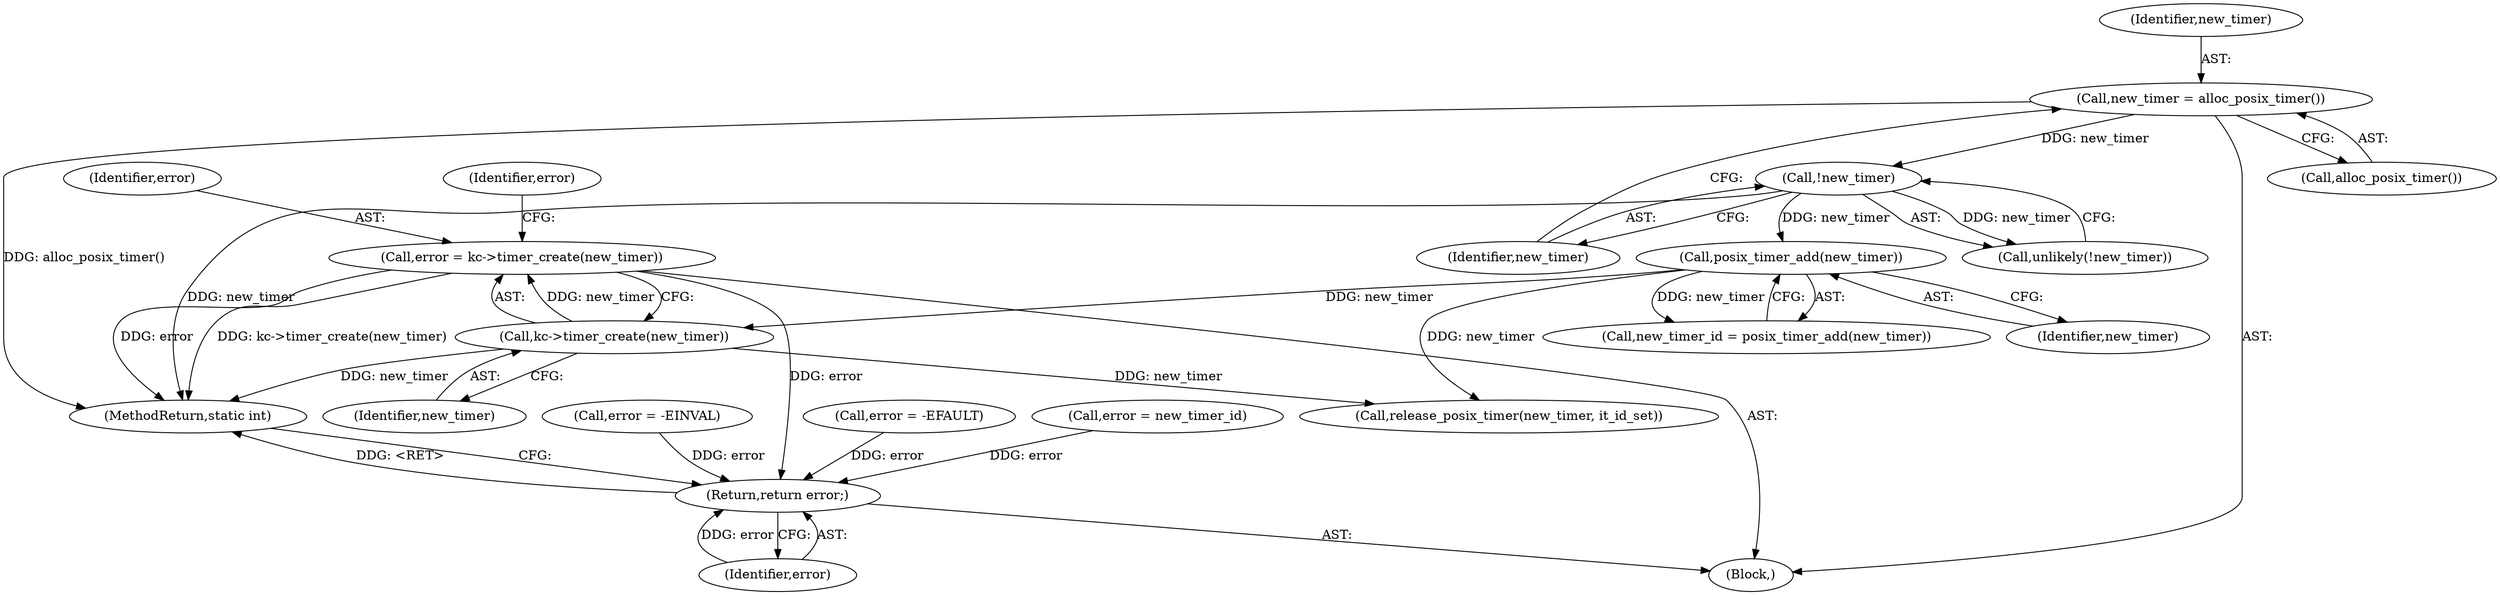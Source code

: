 digraph "0_linux_78c9c4dfbf8c04883941445a195276bb4bb92c76_3@API" {
"1000319" [label="(Call,error = kc->timer_create(new_timer))"];
"1000321" [label="(Call,kc->timer_create(new_timer))"];
"1000149" [label="(Call,posix_timer_add(new_timer))"];
"1000137" [label="(Call,!new_timer)"];
"1000132" [label="(Call,new_timer = alloc_posix_timer())"];
"1000364" [label="(Return,return error;)"];
"1000105" [label="(Block,)"];
"1000322" [label="(Identifier,new_timer)"];
"1000137" [label="(Call,!new_timer)"];
"1000150" [label="(Identifier,new_timer)"];
"1000319" [label="(Call,error = kc->timer_create(new_timer))"];
"1000320" [label="(Identifier,error)"];
"1000364" [label="(Return,return error;)"];
"1000204" [label="(Call,error = -EINVAL)"];
"1000136" [label="(Call,unlikely(!new_timer))"];
"1000147" [label="(Call,new_timer_id = posix_timer_add(new_timer))"];
"1000134" [label="(Call,alloc_posix_timer())"];
"1000321" [label="(Call,kc->timer_create(new_timer))"];
"1000138" [label="(Identifier,new_timer)"];
"1000132" [label="(Call,new_timer = alloc_posix_timer())"];
"1000314" [label="(Call,error = -EFAULT)"];
"1000324" [label="(Identifier,error)"];
"1000365" [label="(Identifier,error)"];
"1000149" [label="(Call,posix_timer_add(new_timer))"];
"1000156" [label="(Call,error = new_timer_id)"];
"1000366" [label="(MethodReturn,static int)"];
"1000361" [label="(Call,release_posix_timer(new_timer, it_id_set))"];
"1000133" [label="(Identifier,new_timer)"];
"1000319" -> "1000105"  [label="AST: "];
"1000319" -> "1000321"  [label="CFG: "];
"1000320" -> "1000319"  [label="AST: "];
"1000321" -> "1000319"  [label="AST: "];
"1000324" -> "1000319"  [label="CFG: "];
"1000319" -> "1000366"  [label="DDG: kc->timer_create(new_timer)"];
"1000319" -> "1000366"  [label="DDG: error"];
"1000321" -> "1000319"  [label="DDG: new_timer"];
"1000319" -> "1000364"  [label="DDG: error"];
"1000321" -> "1000322"  [label="CFG: "];
"1000322" -> "1000321"  [label="AST: "];
"1000321" -> "1000366"  [label="DDG: new_timer"];
"1000149" -> "1000321"  [label="DDG: new_timer"];
"1000321" -> "1000361"  [label="DDG: new_timer"];
"1000149" -> "1000147"  [label="AST: "];
"1000149" -> "1000150"  [label="CFG: "];
"1000150" -> "1000149"  [label="AST: "];
"1000147" -> "1000149"  [label="CFG: "];
"1000149" -> "1000147"  [label="DDG: new_timer"];
"1000137" -> "1000149"  [label="DDG: new_timer"];
"1000149" -> "1000361"  [label="DDG: new_timer"];
"1000137" -> "1000136"  [label="AST: "];
"1000137" -> "1000138"  [label="CFG: "];
"1000138" -> "1000137"  [label="AST: "];
"1000136" -> "1000137"  [label="CFG: "];
"1000137" -> "1000366"  [label="DDG: new_timer"];
"1000137" -> "1000136"  [label="DDG: new_timer"];
"1000132" -> "1000137"  [label="DDG: new_timer"];
"1000132" -> "1000105"  [label="AST: "];
"1000132" -> "1000134"  [label="CFG: "];
"1000133" -> "1000132"  [label="AST: "];
"1000134" -> "1000132"  [label="AST: "];
"1000138" -> "1000132"  [label="CFG: "];
"1000132" -> "1000366"  [label="DDG: alloc_posix_timer()"];
"1000364" -> "1000105"  [label="AST: "];
"1000364" -> "1000365"  [label="CFG: "];
"1000365" -> "1000364"  [label="AST: "];
"1000366" -> "1000364"  [label="CFG: "];
"1000364" -> "1000366"  [label="DDG: <RET>"];
"1000365" -> "1000364"  [label="DDG: error"];
"1000314" -> "1000364"  [label="DDG: error"];
"1000156" -> "1000364"  [label="DDG: error"];
"1000204" -> "1000364"  [label="DDG: error"];
}
